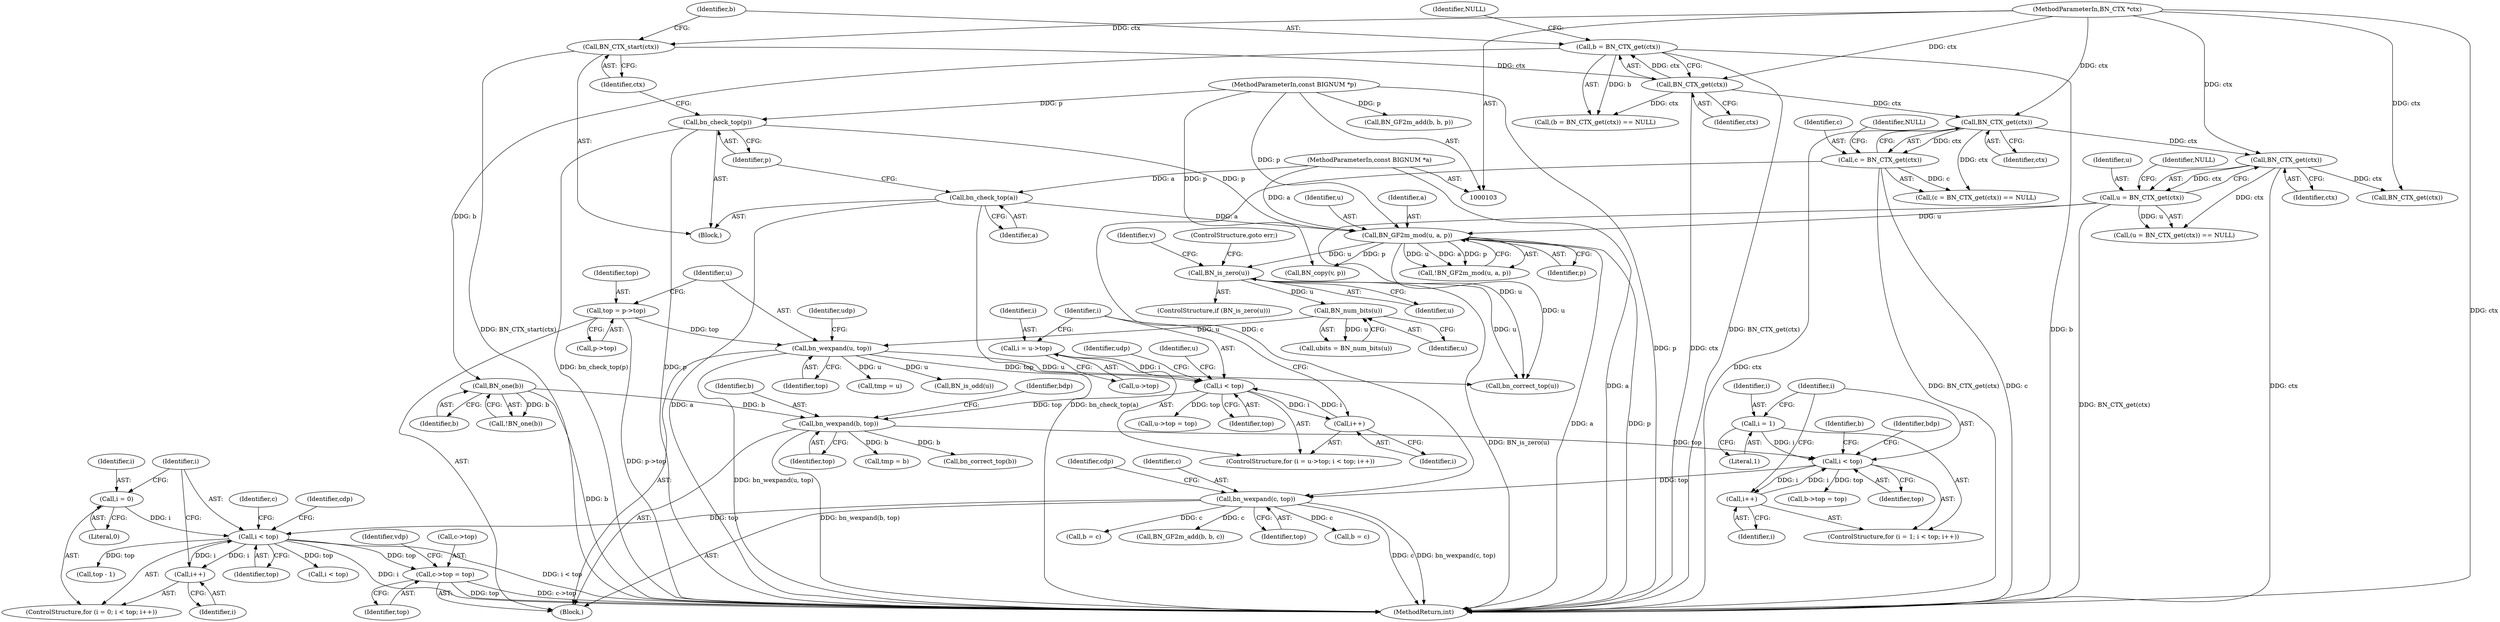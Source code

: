 digraph "0_openssl_4924b37ee01f71ae19c94a8934b80eeb2f677932@pointer" {
"1000293" [label="(Call,c->top = top)"];
"1000283" [label="(Call,i < top)"];
"1000286" [label="(Call,i++)"];
"1000280" [label="(Call,i = 0)"];
"1000271" [label="(Call,bn_wexpand(c, top))"];
"1000143" [label="(Call,c = BN_CTX_get(ctx))"];
"1000145" [label="(Call,BN_CTX_get(ctx))"];
"1000137" [label="(Call,BN_CTX_get(ctx))"];
"1000131" [label="(Call,BN_CTX_start(ctx))"];
"1000107" [label="(MethodParameterIn,BN_CTX *ctx)"];
"1000256" [label="(Call,i < top)"];
"1000259" [label="(Call,i++)"];
"1000253" [label="(Call,i = 1)"];
"1000239" [label="(Call,bn_wexpand(b, top))"];
"1000184" [label="(Call,BN_one(b))"];
"1000135" [label="(Call,b = BN_CTX_get(ctx))"];
"1000224" [label="(Call,i < top)"];
"1000227" [label="(Call,i++)"];
"1000219" [label="(Call,i = u->top)"];
"1000210" [label="(Call,bn_wexpand(u, top))"];
"1000193" [label="(Call,BN_num_bits(u))"];
"1000173" [label="(Call,BN_is_zero(u))"];
"1000167" [label="(Call,BN_GF2m_mod(u, a, p))"];
"1000151" [label="(Call,u = BN_CTX_get(ctx))"];
"1000153" [label="(Call,BN_CTX_get(ctx))"];
"1000127" [label="(Call,bn_check_top(a))"];
"1000105" [label="(MethodParameterIn,const BIGNUM *a)"];
"1000129" [label="(Call,bn_check_top(p))"];
"1000106" [label="(MethodParameterIn,const BIGNUM *p)"];
"1000201" [label="(Call,top = p->top)"];
"1000135" [label="(Call,b = BN_CTX_get(ctx))"];
"1000219" [label="(Call,i = u->top)"];
"1000263" [label="(Identifier,bdp)"];
"1000150" [label="(Call,(u = BN_CTX_get(ctx)) == NULL)"];
"1000272" [label="(Identifier,c)"];
"1000191" [label="(Call,ubits = BN_num_bits(u))"];
"1000655" [label="(MethodReturn,int)"];
"1000161" [label="(Call,BN_CTX_get(ctx))"];
"1000257" [label="(Identifier,i)"];
"1000280" [label="(Call,i = 0)"];
"1000266" [label="(Call,b->top = top)"];
"1000179" [label="(Identifier,v)"];
"1000297" [label="(Identifier,top)"];
"1000107" [label="(MethodParameterIn,BN_CTX *ctx)"];
"1000143" [label="(Call,c = BN_CTX_get(ctx))"];
"1000275" [label="(Identifier,cdp)"];
"1000281" [label="(Identifier,i)"];
"1000154" [label="(Identifier,ctx)"];
"1000254" [label="(Identifier,i)"];
"1000134" [label="(Call,(b = BN_CTX_get(ctx)) == NULL)"];
"1000471" [label="(Call,tmp = b)"];
"1000282" [label="(Literal,0)"];
"1000239" [label="(Call,bn_wexpand(b, top))"];
"1000172" [label="(ControlStructure,if (BN_is_zero(u)))"];
"1000147" [label="(Identifier,NULL)"];
"1000183" [label="(Call,!BN_one(b))"];
"1000212" [label="(Identifier,top)"];
"1000228" [label="(Identifier,i)"];
"1000580" [label="(Call,BN_GF2m_add(b, b, p))"];
"1000293" [label="(Call,c->top = top)"];
"1000185" [label="(Identifier,b)"];
"1000166" [label="(Call,!BN_GF2m_mod(u, a, p))"];
"1000243" [label="(Identifier,bdp)"];
"1000142" [label="(Call,(c = BN_CTX_get(ctx)) == NULL)"];
"1000294" [label="(Call,c->top)"];
"1000132" [label="(Identifier,ctx)"];
"1000127" [label="(Call,bn_check_top(a))"];
"1000286" [label="(Call,i++)"];
"1000211" [label="(Identifier,u)"];
"1000203" [label="(Call,p->top)"];
"1000170" [label="(Identifier,p)"];
"1000236" [label="(Identifier,u)"];
"1000283" [label="(Call,i < top)"];
"1000299" [label="(Identifier,vdp)"];
"1000167" [label="(Call,BN_GF2m_mod(u, a, p))"];
"1000290" [label="(Identifier,cdp)"];
"1000131" [label="(Call,BN_CTX_start(ctx))"];
"1000174" [label="(Identifier,u)"];
"1000260" [label="(Identifier,i)"];
"1000184" [label="(Call,BN_one(b))"];
"1000284" [label="(Identifier,i)"];
"1000151" [label="(Call,u = BN_CTX_get(ctx))"];
"1000287" [label="(Identifier,i)"];
"1000259" [label="(Call,i++)"];
"1000139" [label="(Identifier,NULL)"];
"1000221" [label="(Call,u->top)"];
"1000231" [label="(Identifier,udp)"];
"1000474" [label="(Call,b = c)"];
"1000630" [label="(Call,BN_GF2m_add(b, b, c))"];
"1000268" [label="(Identifier,b)"];
"1000240" [label="(Identifier,b)"];
"1000224" [label="(Call,i < top)"];
"1000138" [label="(Identifier,ctx)"];
"1000129" [label="(Call,bn_check_top(p))"];
"1000295" [label="(Identifier,c)"];
"1000128" [label="(Identifier,a)"];
"1000615" [label="(Call,b = c)"];
"1000225" [label="(Identifier,i)"];
"1000201" [label="(Call,top = p->top)"];
"1000279" [label="(ControlStructure,for (i = 0; i < top; i++))"];
"1000130" [label="(Identifier,p)"];
"1000169" [label="(Identifier,a)"];
"1000256" [label="(Call,i < top)"];
"1000136" [label="(Identifier,b)"];
"1000168" [label="(Identifier,u)"];
"1000648" [label="(Call,bn_correct_top(u))"];
"1000188" [label="(Block,)"];
"1000220" [label="(Identifier,i)"];
"1000153" [label="(Call,BN_CTX_get(ctx))"];
"1000218" [label="(ControlStructure,for (i = u->top; i < top; i++))"];
"1000253" [label="(Call,i = 1)"];
"1000144" [label="(Identifier,c)"];
"1000137" [label="(Call,BN_CTX_get(ctx))"];
"1000234" [label="(Call,u->top = top)"];
"1000202" [label="(Identifier,top)"];
"1000273" [label="(Identifier,top)"];
"1000146" [label="(Identifier,ctx)"];
"1000175" [label="(ControlStructure,goto err;)"];
"1000554" [label="(Call,bn_correct_top(b))"];
"1000155" [label="(Identifier,NULL)"];
"1000194" [label="(Identifier,u)"];
"1000271" [label="(Call,bn_wexpand(c, top))"];
"1000108" [label="(Block,)"];
"1000500" [label="(Call,i < top)"];
"1000214" [label="(Identifier,udp)"];
"1000210" [label="(Call,bn_wexpand(u, top))"];
"1000258" [label="(Identifier,top)"];
"1000178" [label="(Call,BN_copy(v, p))"];
"1000462" [label="(Call,tmp = u)"];
"1000173" [label="(Call,BN_is_zero(u))"];
"1000241" [label="(Identifier,top)"];
"1000227" [label="(Call,i++)"];
"1000355" [label="(Call,top - 1)"];
"1000145" [label="(Call,BN_CTX_get(ctx))"];
"1000193" [label="(Call,BN_num_bits(u))"];
"1000285" [label="(Identifier,top)"];
"1000105" [label="(MethodParameterIn,const BIGNUM *a)"];
"1000561" [label="(Call,BN_is_odd(u))"];
"1000252" [label="(ControlStructure,for (i = 1; i < top; i++))"];
"1000152" [label="(Identifier,u)"];
"1000106" [label="(MethodParameterIn,const BIGNUM *p)"];
"1000226" [label="(Identifier,top)"];
"1000255" [label="(Literal,1)"];
"1000293" -> "1000188"  [label="AST: "];
"1000293" -> "1000297"  [label="CFG: "];
"1000294" -> "1000293"  [label="AST: "];
"1000297" -> "1000293"  [label="AST: "];
"1000299" -> "1000293"  [label="CFG: "];
"1000293" -> "1000655"  [label="DDG: c->top"];
"1000293" -> "1000655"  [label="DDG: top"];
"1000283" -> "1000293"  [label="DDG: top"];
"1000283" -> "1000279"  [label="AST: "];
"1000283" -> "1000285"  [label="CFG: "];
"1000284" -> "1000283"  [label="AST: "];
"1000285" -> "1000283"  [label="AST: "];
"1000290" -> "1000283"  [label="CFG: "];
"1000295" -> "1000283"  [label="CFG: "];
"1000283" -> "1000655"  [label="DDG: i"];
"1000283" -> "1000655"  [label="DDG: i < top"];
"1000286" -> "1000283"  [label="DDG: i"];
"1000280" -> "1000283"  [label="DDG: i"];
"1000271" -> "1000283"  [label="DDG: top"];
"1000283" -> "1000286"  [label="DDG: i"];
"1000283" -> "1000355"  [label="DDG: top"];
"1000283" -> "1000500"  [label="DDG: top"];
"1000286" -> "1000279"  [label="AST: "];
"1000286" -> "1000287"  [label="CFG: "];
"1000287" -> "1000286"  [label="AST: "];
"1000284" -> "1000286"  [label="CFG: "];
"1000280" -> "1000279"  [label="AST: "];
"1000280" -> "1000282"  [label="CFG: "];
"1000281" -> "1000280"  [label="AST: "];
"1000282" -> "1000280"  [label="AST: "];
"1000284" -> "1000280"  [label="CFG: "];
"1000271" -> "1000188"  [label="AST: "];
"1000271" -> "1000273"  [label="CFG: "];
"1000272" -> "1000271"  [label="AST: "];
"1000273" -> "1000271"  [label="AST: "];
"1000275" -> "1000271"  [label="CFG: "];
"1000271" -> "1000655"  [label="DDG: c"];
"1000271" -> "1000655"  [label="DDG: bn_wexpand(c, top)"];
"1000143" -> "1000271"  [label="DDG: c"];
"1000256" -> "1000271"  [label="DDG: top"];
"1000271" -> "1000474"  [label="DDG: c"];
"1000271" -> "1000615"  [label="DDG: c"];
"1000271" -> "1000630"  [label="DDG: c"];
"1000143" -> "1000142"  [label="AST: "];
"1000143" -> "1000145"  [label="CFG: "];
"1000144" -> "1000143"  [label="AST: "];
"1000145" -> "1000143"  [label="AST: "];
"1000147" -> "1000143"  [label="CFG: "];
"1000143" -> "1000655"  [label="DDG: c"];
"1000143" -> "1000655"  [label="DDG: BN_CTX_get(ctx)"];
"1000143" -> "1000142"  [label="DDG: c"];
"1000145" -> "1000143"  [label="DDG: ctx"];
"1000145" -> "1000146"  [label="CFG: "];
"1000146" -> "1000145"  [label="AST: "];
"1000145" -> "1000655"  [label="DDG: ctx"];
"1000145" -> "1000142"  [label="DDG: ctx"];
"1000137" -> "1000145"  [label="DDG: ctx"];
"1000107" -> "1000145"  [label="DDG: ctx"];
"1000145" -> "1000153"  [label="DDG: ctx"];
"1000137" -> "1000135"  [label="AST: "];
"1000137" -> "1000138"  [label="CFG: "];
"1000138" -> "1000137"  [label="AST: "];
"1000135" -> "1000137"  [label="CFG: "];
"1000137" -> "1000655"  [label="DDG: ctx"];
"1000137" -> "1000134"  [label="DDG: ctx"];
"1000137" -> "1000135"  [label="DDG: ctx"];
"1000131" -> "1000137"  [label="DDG: ctx"];
"1000107" -> "1000137"  [label="DDG: ctx"];
"1000131" -> "1000108"  [label="AST: "];
"1000131" -> "1000132"  [label="CFG: "];
"1000132" -> "1000131"  [label="AST: "];
"1000136" -> "1000131"  [label="CFG: "];
"1000131" -> "1000655"  [label="DDG: BN_CTX_start(ctx)"];
"1000107" -> "1000131"  [label="DDG: ctx"];
"1000107" -> "1000103"  [label="AST: "];
"1000107" -> "1000655"  [label="DDG: ctx"];
"1000107" -> "1000153"  [label="DDG: ctx"];
"1000107" -> "1000161"  [label="DDG: ctx"];
"1000256" -> "1000252"  [label="AST: "];
"1000256" -> "1000258"  [label="CFG: "];
"1000257" -> "1000256"  [label="AST: "];
"1000258" -> "1000256"  [label="AST: "];
"1000263" -> "1000256"  [label="CFG: "];
"1000268" -> "1000256"  [label="CFG: "];
"1000259" -> "1000256"  [label="DDG: i"];
"1000253" -> "1000256"  [label="DDG: i"];
"1000239" -> "1000256"  [label="DDG: top"];
"1000256" -> "1000259"  [label="DDG: i"];
"1000256" -> "1000266"  [label="DDG: top"];
"1000259" -> "1000252"  [label="AST: "];
"1000259" -> "1000260"  [label="CFG: "];
"1000260" -> "1000259"  [label="AST: "];
"1000257" -> "1000259"  [label="CFG: "];
"1000253" -> "1000252"  [label="AST: "];
"1000253" -> "1000255"  [label="CFG: "];
"1000254" -> "1000253"  [label="AST: "];
"1000255" -> "1000253"  [label="AST: "];
"1000257" -> "1000253"  [label="CFG: "];
"1000239" -> "1000188"  [label="AST: "];
"1000239" -> "1000241"  [label="CFG: "];
"1000240" -> "1000239"  [label="AST: "];
"1000241" -> "1000239"  [label="AST: "];
"1000243" -> "1000239"  [label="CFG: "];
"1000239" -> "1000655"  [label="DDG: bn_wexpand(b, top)"];
"1000184" -> "1000239"  [label="DDG: b"];
"1000224" -> "1000239"  [label="DDG: top"];
"1000239" -> "1000471"  [label="DDG: b"];
"1000239" -> "1000554"  [label="DDG: b"];
"1000184" -> "1000183"  [label="AST: "];
"1000184" -> "1000185"  [label="CFG: "];
"1000185" -> "1000184"  [label="AST: "];
"1000183" -> "1000184"  [label="CFG: "];
"1000184" -> "1000655"  [label="DDG: b"];
"1000184" -> "1000183"  [label="DDG: b"];
"1000135" -> "1000184"  [label="DDG: b"];
"1000135" -> "1000134"  [label="AST: "];
"1000136" -> "1000135"  [label="AST: "];
"1000139" -> "1000135"  [label="CFG: "];
"1000135" -> "1000655"  [label="DDG: b"];
"1000135" -> "1000655"  [label="DDG: BN_CTX_get(ctx)"];
"1000135" -> "1000134"  [label="DDG: b"];
"1000224" -> "1000218"  [label="AST: "];
"1000224" -> "1000226"  [label="CFG: "];
"1000225" -> "1000224"  [label="AST: "];
"1000226" -> "1000224"  [label="AST: "];
"1000231" -> "1000224"  [label="CFG: "];
"1000236" -> "1000224"  [label="CFG: "];
"1000227" -> "1000224"  [label="DDG: i"];
"1000219" -> "1000224"  [label="DDG: i"];
"1000210" -> "1000224"  [label="DDG: top"];
"1000224" -> "1000227"  [label="DDG: i"];
"1000224" -> "1000234"  [label="DDG: top"];
"1000227" -> "1000218"  [label="AST: "];
"1000227" -> "1000228"  [label="CFG: "];
"1000228" -> "1000227"  [label="AST: "];
"1000225" -> "1000227"  [label="CFG: "];
"1000219" -> "1000218"  [label="AST: "];
"1000219" -> "1000221"  [label="CFG: "];
"1000220" -> "1000219"  [label="AST: "];
"1000221" -> "1000219"  [label="AST: "];
"1000225" -> "1000219"  [label="CFG: "];
"1000210" -> "1000188"  [label="AST: "];
"1000210" -> "1000212"  [label="CFG: "];
"1000211" -> "1000210"  [label="AST: "];
"1000212" -> "1000210"  [label="AST: "];
"1000214" -> "1000210"  [label="CFG: "];
"1000210" -> "1000655"  [label="DDG: bn_wexpand(u, top)"];
"1000193" -> "1000210"  [label="DDG: u"];
"1000201" -> "1000210"  [label="DDG: top"];
"1000210" -> "1000462"  [label="DDG: u"];
"1000210" -> "1000561"  [label="DDG: u"];
"1000210" -> "1000648"  [label="DDG: u"];
"1000193" -> "1000191"  [label="AST: "];
"1000193" -> "1000194"  [label="CFG: "];
"1000194" -> "1000193"  [label="AST: "];
"1000191" -> "1000193"  [label="CFG: "];
"1000193" -> "1000191"  [label="DDG: u"];
"1000173" -> "1000193"  [label="DDG: u"];
"1000173" -> "1000172"  [label="AST: "];
"1000173" -> "1000174"  [label="CFG: "];
"1000174" -> "1000173"  [label="AST: "];
"1000175" -> "1000173"  [label="CFG: "];
"1000179" -> "1000173"  [label="CFG: "];
"1000173" -> "1000655"  [label="DDG: BN_is_zero(u)"];
"1000167" -> "1000173"  [label="DDG: u"];
"1000173" -> "1000648"  [label="DDG: u"];
"1000167" -> "1000166"  [label="AST: "];
"1000167" -> "1000170"  [label="CFG: "];
"1000168" -> "1000167"  [label="AST: "];
"1000169" -> "1000167"  [label="AST: "];
"1000170" -> "1000167"  [label="AST: "];
"1000166" -> "1000167"  [label="CFG: "];
"1000167" -> "1000655"  [label="DDG: a"];
"1000167" -> "1000655"  [label="DDG: p"];
"1000167" -> "1000166"  [label="DDG: u"];
"1000167" -> "1000166"  [label="DDG: a"];
"1000167" -> "1000166"  [label="DDG: p"];
"1000151" -> "1000167"  [label="DDG: u"];
"1000127" -> "1000167"  [label="DDG: a"];
"1000105" -> "1000167"  [label="DDG: a"];
"1000129" -> "1000167"  [label="DDG: p"];
"1000106" -> "1000167"  [label="DDG: p"];
"1000167" -> "1000178"  [label="DDG: p"];
"1000167" -> "1000648"  [label="DDG: u"];
"1000151" -> "1000150"  [label="AST: "];
"1000151" -> "1000153"  [label="CFG: "];
"1000152" -> "1000151"  [label="AST: "];
"1000153" -> "1000151"  [label="AST: "];
"1000155" -> "1000151"  [label="CFG: "];
"1000151" -> "1000655"  [label="DDG: BN_CTX_get(ctx)"];
"1000151" -> "1000150"  [label="DDG: u"];
"1000153" -> "1000151"  [label="DDG: ctx"];
"1000151" -> "1000648"  [label="DDG: u"];
"1000153" -> "1000154"  [label="CFG: "];
"1000154" -> "1000153"  [label="AST: "];
"1000153" -> "1000655"  [label="DDG: ctx"];
"1000153" -> "1000150"  [label="DDG: ctx"];
"1000153" -> "1000161"  [label="DDG: ctx"];
"1000127" -> "1000108"  [label="AST: "];
"1000127" -> "1000128"  [label="CFG: "];
"1000128" -> "1000127"  [label="AST: "];
"1000130" -> "1000127"  [label="CFG: "];
"1000127" -> "1000655"  [label="DDG: bn_check_top(a)"];
"1000127" -> "1000655"  [label="DDG: a"];
"1000105" -> "1000127"  [label="DDG: a"];
"1000105" -> "1000103"  [label="AST: "];
"1000105" -> "1000655"  [label="DDG: a"];
"1000129" -> "1000108"  [label="AST: "];
"1000129" -> "1000130"  [label="CFG: "];
"1000130" -> "1000129"  [label="AST: "];
"1000132" -> "1000129"  [label="CFG: "];
"1000129" -> "1000655"  [label="DDG: p"];
"1000129" -> "1000655"  [label="DDG: bn_check_top(p)"];
"1000106" -> "1000129"  [label="DDG: p"];
"1000106" -> "1000103"  [label="AST: "];
"1000106" -> "1000655"  [label="DDG: p"];
"1000106" -> "1000178"  [label="DDG: p"];
"1000106" -> "1000580"  [label="DDG: p"];
"1000201" -> "1000188"  [label="AST: "];
"1000201" -> "1000203"  [label="CFG: "];
"1000202" -> "1000201"  [label="AST: "];
"1000203" -> "1000201"  [label="AST: "];
"1000211" -> "1000201"  [label="CFG: "];
"1000201" -> "1000655"  [label="DDG: p->top"];
}
